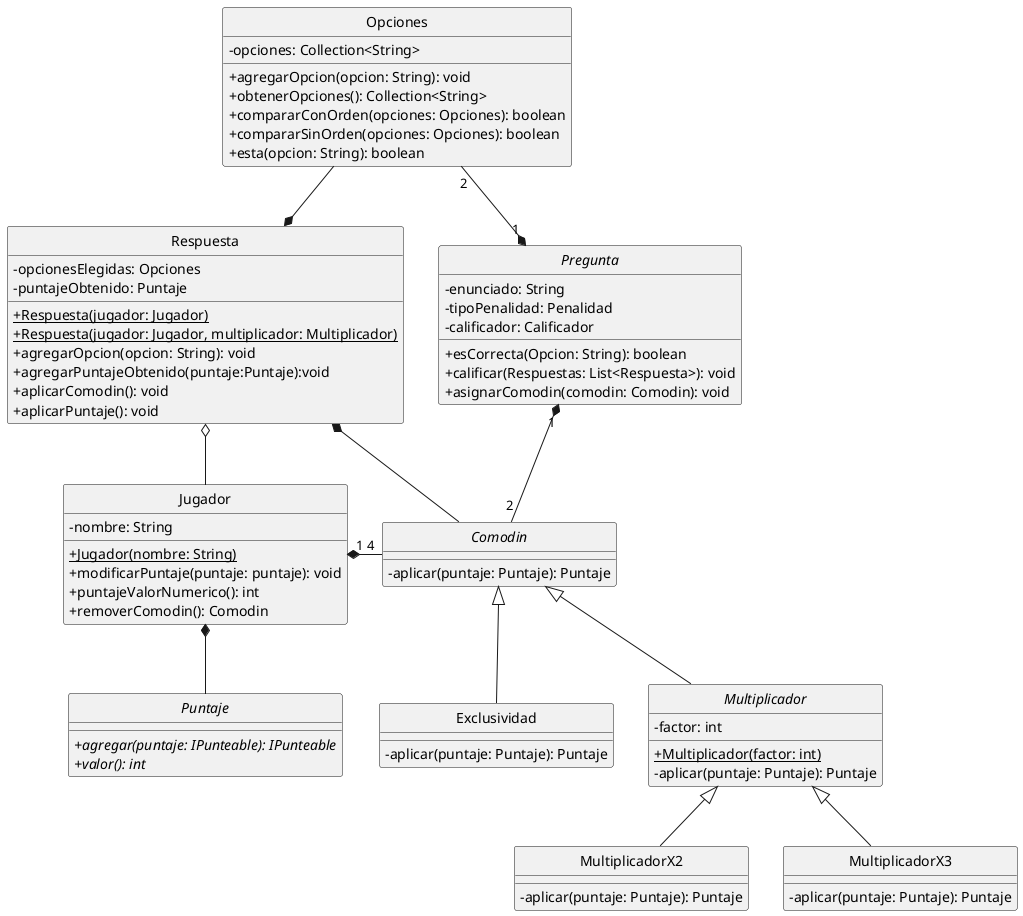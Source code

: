 @startuml
hide circle
skinparam classAttributeIconSize 0

'Clases
Class Opciones{
    -opciones: Collection<String>
    +agregarOpcion(opcion: String): void
    +obtenerOpciones(): Collection<String>
    +compararConOrden(opciones: Opciones): boolean
    +compararSinOrden(opciones: Opciones): boolean
    +esta(opcion: String): boolean
}

Abstract Class Pregunta{
    -enunciado: String
    -tipoPenalidad: Penalidad
    -calificador: Calificador
    +esCorrecta(Opcion: String): boolean
    +calificar(Respuestas: List<Respuesta>): void
    +asignarComodin(comodin: Comodin): void
}

Class Respuesta{
    -opcionesElegidas: Opciones
    -puntajeObtenido: Puntaje
    +{static}Respuesta(jugador: Jugador)
    +{static}Respuesta(jugador: Jugador, multiplicador: Multiplicador)
    +agregarOpcion(opcion: String): void
    +agregarPuntajeObtenido(puntaje:Puntaje):void
    +aplicarComodin(): void
    +aplicarPuntaje(): void
}

Class Jugador{
    -nombre: String
    +{Static}Jugador(nombre: String)
    +modificarPuntaje(puntaje: puntaje): void
    +puntajeValorNumerico(): int
    +removerComodin(): Comodin
}

Interface Puntaje{
    +{abstract}agregar(puntaje: IPunteable): IPunteable
    +{abstract}valor(): int
}

Abstract Multiplicador{
    -factor: int
    +{static}Multiplicador(factor: int)
    -aplicar(puntaje: Puntaje): Puntaje
}

Interface Comodin{
    -aplicar(puntaje: Puntaje): Puntaje
}

Class Exclusividad{
    -aplicar(puntaje: Puntaje): Puntaje
}

Class MultiplicadorX2{
    -aplicar(puntaje: Puntaje): Puntaje
}

Class MultiplicadorX3{
    -aplicar(puntaje: Puntaje): Puntaje
}

'Relaciones
Respuesta o-- Jugador
Pregunta "1" *-left- "2" Opciones
Pregunta "1" *-- "2" Comodin
Respuesta *-up- Opciones
Respuesta *-- Comodin

Jugador *-- Puntaje

Jugador "1" *-right- "4" Comodin
Multiplicador -up-|> Comodin
Exclusividad -up-|> Comodin
MultiplicadorX2 -up-|> Multiplicador
MultiplicadorX3 -up-|> Multiplicador

@enduml